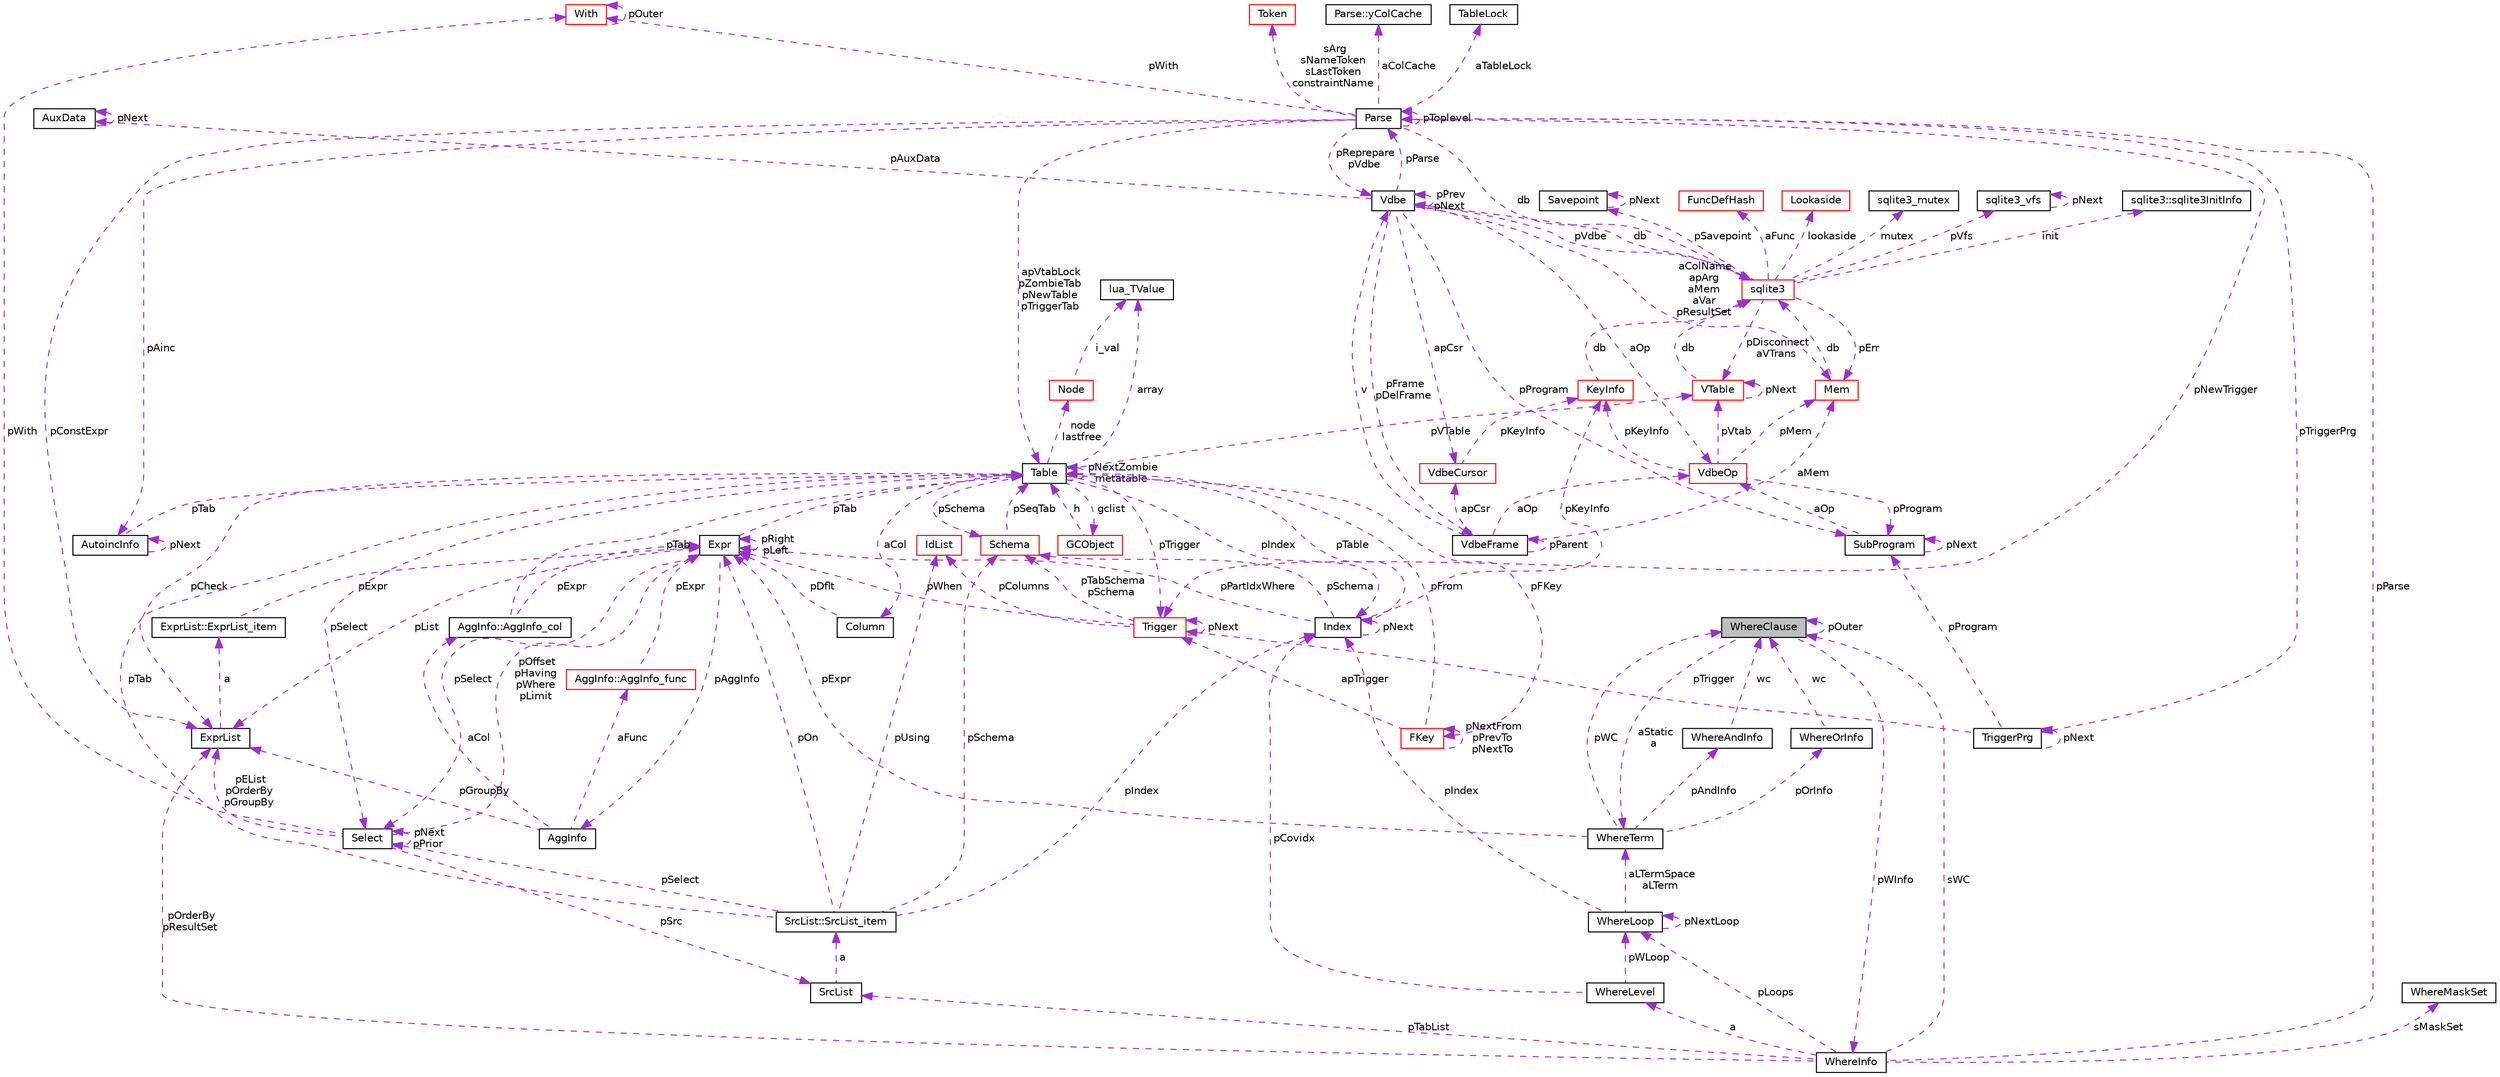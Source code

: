 digraph "WhereClause"
{
  edge [fontname="Helvetica",fontsize="10",labelfontname="Helvetica",labelfontsize="10"];
  node [fontname="Helvetica",fontsize="10",shape=record];
  Node1 [label="WhereClause",height=0.2,width=0.4,color="black", fillcolor="grey75", style="filled", fontcolor="black"];
  Node2 -> Node1 [dir="back",color="darkorchid3",fontsize="10",style="dashed",label=" aStatic\na" ,fontname="Helvetica"];
  Node2 [label="WhereTerm",height=0.2,width=0.4,color="black", fillcolor="white", style="filled",URL="$struct_where_term.html"];
  Node3 -> Node2 [dir="back",color="darkorchid3",fontsize="10",style="dashed",label=" pAndInfo" ,fontname="Helvetica"];
  Node3 [label="WhereAndInfo",height=0.2,width=0.4,color="black", fillcolor="white", style="filled",URL="$struct_where_and_info.html"];
  Node1 -> Node3 [dir="back",color="darkorchid3",fontsize="10",style="dashed",label=" wc" ,fontname="Helvetica"];
  Node4 -> Node2 [dir="back",color="darkorchid3",fontsize="10",style="dashed",label=" pOrInfo" ,fontname="Helvetica"];
  Node4 [label="WhereOrInfo",height=0.2,width=0.4,color="black", fillcolor="white", style="filled",URL="$struct_where_or_info.html"];
  Node1 -> Node4 [dir="back",color="darkorchid3",fontsize="10",style="dashed",label=" wc" ,fontname="Helvetica"];
  Node5 -> Node2 [dir="back",color="darkorchid3",fontsize="10",style="dashed",label=" pExpr" ,fontname="Helvetica"];
  Node5 [label="Expr",height=0.2,width=0.4,color="black", fillcolor="white", style="filled",URL="$struct_expr.html"];
  Node6 -> Node5 [dir="back",color="darkorchid3",fontsize="10",style="dashed",label=" pAggInfo" ,fontname="Helvetica"];
  Node6 [label="AggInfo",height=0.2,width=0.4,color="black", fillcolor="white", style="filled",URL="$struct_agg_info.html"];
  Node7 -> Node6 [dir="back",color="darkorchid3",fontsize="10",style="dashed",label=" aCol" ,fontname="Helvetica"];
  Node7 [label="AggInfo::AggInfo_col",height=0.2,width=0.4,color="black", fillcolor="white", style="filled",URL="$struct_agg_info_1_1_agg_info__col.html"];
  Node5 -> Node7 [dir="back",color="darkorchid3",fontsize="10",style="dashed",label=" pExpr" ,fontname="Helvetica"];
  Node8 -> Node7 [dir="back",color="darkorchid3",fontsize="10",style="dashed",label=" pTab" ,fontname="Helvetica"];
  Node8 [label="Table",height=0.2,width=0.4,color="black", fillcolor="white", style="filled",URL="$struct_table.html"];
  Node9 -> Node8 [dir="back",color="darkorchid3",fontsize="10",style="dashed",label=" node\nlastfree" ,fontname="Helvetica"];
  Node9 [label="Node",height=0.2,width=0.4,color="red", fillcolor="white", style="filled",URL="$struct_node.html"];
  Node10 -> Node9 [dir="back",color="darkorchid3",fontsize="10",style="dashed",label=" i_val" ,fontname="Helvetica"];
  Node10 [label="lua_TValue",height=0.2,width=0.4,color="black", fillcolor="white", style="filled",URL="$structlua___t_value.html"];
  Node11 -> Node8 [dir="back",color="darkorchid3",fontsize="10",style="dashed",label=" pSchema" ,fontname="Helvetica"];
  Node11 [label="Schema",height=0.2,width=0.4,color="red", fillcolor="white", style="filled",URL="$struct_schema.html"];
  Node8 -> Node11 [dir="back",color="darkorchid3",fontsize="10",style="dashed",label=" pSeqTab" ,fontname="Helvetica"];
  Node10 -> Node8 [dir="back",color="darkorchid3",fontsize="10",style="dashed",label=" array" ,fontname="Helvetica"];
  Node12 -> Node8 [dir="back",color="darkorchid3",fontsize="10",style="dashed",label=" aCol" ,fontname="Helvetica"];
  Node12 [label="Column",height=0.2,width=0.4,color="black", fillcolor="white", style="filled",URL="$struct_column.html"];
  Node5 -> Node12 [dir="back",color="darkorchid3",fontsize="10",style="dashed",label=" pDflt" ,fontname="Helvetica"];
  Node13 -> Node8 [dir="back",color="darkorchid3",fontsize="10",style="dashed",label=" pFKey" ,fontname="Helvetica"];
  Node13 [label="FKey",height=0.2,width=0.4,color="red", fillcolor="white", style="filled",URL="$struct_f_key.html"];
  Node13 -> Node13 [dir="back",color="darkorchid3",fontsize="10",style="dashed",label=" pNextFrom\npPrevTo\npNextTo" ,fontname="Helvetica"];
  Node8 -> Node13 [dir="back",color="darkorchid3",fontsize="10",style="dashed",label=" pFrom" ,fontname="Helvetica"];
  Node14 -> Node13 [dir="back",color="darkorchid3",fontsize="10",style="dashed",label=" apTrigger" ,fontname="Helvetica"];
  Node14 [label="Trigger",height=0.2,width=0.4,color="red", fillcolor="white", style="filled",URL="$struct_trigger.html"];
  Node11 -> Node14 [dir="back",color="darkorchid3",fontsize="10",style="dashed",label=" pTabSchema\npSchema" ,fontname="Helvetica"];
  Node5 -> Node14 [dir="back",color="darkorchid3",fontsize="10",style="dashed",label=" pWhen" ,fontname="Helvetica"];
  Node15 -> Node14 [dir="back",color="darkorchid3",fontsize="10",style="dashed",label=" pColumns" ,fontname="Helvetica"];
  Node15 [label="IdList",height=0.2,width=0.4,color="red", fillcolor="white", style="filled",URL="$struct_id_list.html"];
  Node14 -> Node14 [dir="back",color="darkorchid3",fontsize="10",style="dashed",label=" pNext" ,fontname="Helvetica"];
  Node16 -> Node8 [dir="back",color="darkorchid3",fontsize="10",style="dashed",label=" pVTable" ,fontname="Helvetica"];
  Node16 [label="VTable",height=0.2,width=0.4,color="red", fillcolor="white", style="filled",URL="$struct_v_table.html"];
  Node17 -> Node16 [dir="back",color="darkorchid3",fontsize="10",style="dashed",label=" db" ,fontname="Helvetica"];
  Node17 [label="sqlite3",height=0.2,width=0.4,color="red", fillcolor="white", style="filled",URL="$structsqlite3.html"];
  Node18 -> Node17 [dir="back",color="darkorchid3",fontsize="10",style="dashed",label=" pErr" ,fontname="Helvetica"];
  Node18 [label="Mem",height=0.2,width=0.4,color="red", fillcolor="white", style="filled",URL="$struct_mem.html"];
  Node17 -> Node18 [dir="back",color="darkorchid3",fontsize="10",style="dashed",label=" db" ,fontname="Helvetica"];
  Node19 -> Node17 [dir="back",color="darkorchid3",fontsize="10",style="dashed",label=" pVdbe" ,fontname="Helvetica"];
  Node19 [label="Vdbe",height=0.2,width=0.4,color="black", fillcolor="white", style="filled",URL="$struct_vdbe.html"];
  Node19 -> Node19 [dir="back",color="darkorchid3",fontsize="10",style="dashed",label=" pPrev\npNext" ,fontname="Helvetica"];
  Node18 -> Node19 [dir="back",color="darkorchid3",fontsize="10",style="dashed",label=" aColName\napArg\naMem\naVar\npResultSet" ,fontname="Helvetica"];
  Node17 -> Node19 [dir="back",color="darkorchid3",fontsize="10",style="dashed",label=" db" ,fontname="Helvetica"];
  Node20 -> Node19 [dir="back",color="darkorchid3",fontsize="10",style="dashed",label=" pFrame\npDelFrame" ,fontname="Helvetica"];
  Node20 [label="VdbeFrame",height=0.2,width=0.4,color="black", fillcolor="white", style="filled",URL="$struct_vdbe_frame.html"];
  Node18 -> Node20 [dir="back",color="darkorchid3",fontsize="10",style="dashed",label=" aMem" ,fontname="Helvetica"];
  Node19 -> Node20 [dir="back",color="darkorchid3",fontsize="10",style="dashed",label=" v" ,fontname="Helvetica"];
  Node20 -> Node20 [dir="back",color="darkorchid3",fontsize="10",style="dashed",label=" pParent" ,fontname="Helvetica"];
  Node21 -> Node20 [dir="back",color="darkorchid3",fontsize="10",style="dashed",label=" apCsr" ,fontname="Helvetica"];
  Node21 [label="VdbeCursor",height=0.2,width=0.4,color="red", fillcolor="white", style="filled",URL="$struct_vdbe_cursor.html"];
  Node22 -> Node21 [dir="back",color="darkorchid3",fontsize="10",style="dashed",label=" pKeyInfo" ,fontname="Helvetica"];
  Node22 [label="KeyInfo",height=0.2,width=0.4,color="red", fillcolor="white", style="filled",URL="$struct_key_info.html"];
  Node17 -> Node22 [dir="back",color="darkorchid3",fontsize="10",style="dashed",label=" db" ,fontname="Helvetica"];
  Node23 -> Node20 [dir="back",color="darkorchid3",fontsize="10",style="dashed",label=" aOp" ,fontname="Helvetica"];
  Node23 [label="VdbeOp",height=0.2,width=0.4,color="red", fillcolor="white", style="filled",URL="$struct_vdbe_op.html"];
  Node18 -> Node23 [dir="back",color="darkorchid3",fontsize="10",style="dashed",label=" pMem" ,fontname="Helvetica"];
  Node16 -> Node23 [dir="back",color="darkorchid3",fontsize="10",style="dashed",label=" pVtab" ,fontname="Helvetica"];
  Node24 -> Node23 [dir="back",color="darkorchid3",fontsize="10",style="dashed",label=" pProgram" ,fontname="Helvetica"];
  Node24 [label="SubProgram",height=0.2,width=0.4,color="black", fillcolor="white", style="filled",URL="$struct_sub_program.html"];
  Node24 -> Node24 [dir="back",color="darkorchid3",fontsize="10",style="dashed",label=" pNext" ,fontname="Helvetica"];
  Node23 -> Node24 [dir="back",color="darkorchid3",fontsize="10",style="dashed",label=" aOp" ,fontname="Helvetica"];
  Node22 -> Node23 [dir="back",color="darkorchid3",fontsize="10",style="dashed",label=" pKeyInfo" ,fontname="Helvetica"];
  Node25 -> Node19 [dir="back",color="darkorchid3",fontsize="10",style="dashed",label=" pAuxData" ,fontname="Helvetica"];
  Node25 [label="AuxData",height=0.2,width=0.4,color="black", fillcolor="white", style="filled",URL="$struct_aux_data.html"];
  Node25 -> Node25 [dir="back",color="darkorchid3",fontsize="10",style="dashed",label=" pNext" ,fontname="Helvetica"];
  Node24 -> Node19 [dir="back",color="darkorchid3",fontsize="10",style="dashed",label=" pProgram" ,fontname="Helvetica"];
  Node21 -> Node19 [dir="back",color="darkorchid3",fontsize="10",style="dashed",label=" apCsr" ,fontname="Helvetica"];
  Node26 -> Node19 [dir="back",color="darkorchid3",fontsize="10",style="dashed",label=" pParse" ,fontname="Helvetica"];
  Node26 [label="Parse",height=0.2,width=0.4,color="black", fillcolor="white", style="filled",URL="$struct_parse.html"];
  Node19 -> Node26 [dir="back",color="darkorchid3",fontsize="10",style="dashed",label=" pReprepare\npVdbe" ,fontname="Helvetica"];
  Node17 -> Node26 [dir="back",color="darkorchid3",fontsize="10",style="dashed",label=" db" ,fontname="Helvetica"];
  Node27 -> Node26 [dir="back",color="darkorchid3",fontsize="10",style="dashed",label=" aTableLock" ,fontname="Helvetica"];
  Node27 [label="TableLock",height=0.2,width=0.4,color="black", fillcolor="white", style="filled",URL="$struct_table_lock.html"];
  Node28 -> Node26 [dir="back",color="darkorchid3",fontsize="10",style="dashed",label=" sArg\nsNameToken\nsLastToken\nconstraintName" ,fontname="Helvetica"];
  Node28 [label="Token",height=0.2,width=0.4,color="red", fillcolor="white", style="filled",URL="$struct_token.html"];
  Node29 -> Node26 [dir="back",color="darkorchid3",fontsize="10",style="dashed",label=" pWith" ,fontname="Helvetica"];
  Node29 [label="With",height=0.2,width=0.4,color="red", fillcolor="white", style="filled",URL="$struct_with.html"];
  Node29 -> Node29 [dir="back",color="darkorchid3",fontsize="10",style="dashed",label=" pOuter" ,fontname="Helvetica"];
  Node30 -> Node26 [dir="back",color="darkorchid3",fontsize="10",style="dashed",label=" aColCache" ,fontname="Helvetica"];
  Node30 [label="Parse::yColCache",height=0.2,width=0.4,color="black", fillcolor="white", style="filled",URL="$struct_parse_1_1y_col_cache.html"];
  Node8 -> Node26 [dir="back",color="darkorchid3",fontsize="10",style="dashed",label=" apVtabLock\npZombieTab\npNewTable\npTriggerTab" ,fontname="Helvetica"];
  Node14 -> Node26 [dir="back",color="darkorchid3",fontsize="10",style="dashed",label=" pNewTrigger" ,fontname="Helvetica"];
  Node31 -> Node26 [dir="back",color="darkorchid3",fontsize="10",style="dashed",label=" pTriggerPrg" ,fontname="Helvetica"];
  Node31 [label="TriggerPrg",height=0.2,width=0.4,color="black", fillcolor="white", style="filled",URL="$struct_trigger_prg.html"];
  Node24 -> Node31 [dir="back",color="darkorchid3",fontsize="10",style="dashed",label=" pProgram" ,fontname="Helvetica"];
  Node14 -> Node31 [dir="back",color="darkorchid3",fontsize="10",style="dashed",label=" pTrigger" ,fontname="Helvetica"];
  Node31 -> Node31 [dir="back",color="darkorchid3",fontsize="10",style="dashed",label=" pNext" ,fontname="Helvetica"];
  Node32 -> Node26 [dir="back",color="darkorchid3",fontsize="10",style="dashed",label=" pAinc" ,fontname="Helvetica"];
  Node32 [label="AutoincInfo",height=0.2,width=0.4,color="black", fillcolor="white", style="filled",URL="$struct_autoinc_info.html"];
  Node8 -> Node32 [dir="back",color="darkorchid3",fontsize="10",style="dashed",label=" pTab" ,fontname="Helvetica"];
  Node32 -> Node32 [dir="back",color="darkorchid3",fontsize="10",style="dashed",label=" pNext" ,fontname="Helvetica"];
  Node33 -> Node26 [dir="back",color="darkorchid3",fontsize="10",style="dashed",label=" pConstExpr" ,fontname="Helvetica"];
  Node33 [label="ExprList",height=0.2,width=0.4,color="black", fillcolor="white", style="filled",URL="$struct_expr_list.html"];
  Node34 -> Node33 [dir="back",color="darkorchid3",fontsize="10",style="dashed",label=" a" ,fontname="Helvetica"];
  Node34 [label="ExprList::ExprList_item",height=0.2,width=0.4,color="black", fillcolor="white", style="filled",URL="$struct_expr_list_1_1_expr_list__item.html"];
  Node5 -> Node34 [dir="back",color="darkorchid3",fontsize="10",style="dashed",label=" pExpr" ,fontname="Helvetica"];
  Node26 -> Node26 [dir="back",color="darkorchid3",fontsize="10",style="dashed",label=" pToplevel" ,fontname="Helvetica"];
  Node23 -> Node19 [dir="back",color="darkorchid3",fontsize="10",style="dashed",label=" aOp" ,fontname="Helvetica"];
  Node35 -> Node17 [dir="back",color="darkorchid3",fontsize="10",style="dashed",label=" pSavepoint" ,fontname="Helvetica"];
  Node35 [label="Savepoint",height=0.2,width=0.4,color="black", fillcolor="white", style="filled",URL="$struct_savepoint.html"];
  Node35 -> Node35 [dir="back",color="darkorchid3",fontsize="10",style="dashed",label=" pNext" ,fontname="Helvetica"];
  Node36 -> Node17 [dir="back",color="darkorchid3",fontsize="10",style="dashed",label=" aFunc" ,fontname="Helvetica"];
  Node36 [label="FuncDefHash",height=0.2,width=0.4,color="red", fillcolor="white", style="filled",URL="$struct_func_def_hash.html"];
  Node37 -> Node17 [dir="back",color="darkorchid3",fontsize="10",style="dashed",label=" lookaside" ,fontname="Helvetica"];
  Node37 [label="Lookaside",height=0.2,width=0.4,color="red", fillcolor="white", style="filled",URL="$struct_lookaside.html"];
  Node38 -> Node17 [dir="back",color="darkorchid3",fontsize="10",style="dashed",label=" mutex" ,fontname="Helvetica"];
  Node38 [label="sqlite3_mutex",height=0.2,width=0.4,color="black", fillcolor="white", style="filled",URL="$structsqlite3__mutex.html"];
  Node39 -> Node17 [dir="back",color="darkorchid3",fontsize="10",style="dashed",label=" pVfs" ,fontname="Helvetica"];
  Node39 [label="sqlite3_vfs",height=0.2,width=0.4,color="black", fillcolor="white", style="filled",URL="$structsqlite3__vfs.html"];
  Node39 -> Node39 [dir="back",color="darkorchid3",fontsize="10",style="dashed",label=" pNext" ,fontname="Helvetica"];
  Node40 -> Node17 [dir="back",color="darkorchid3",fontsize="10",style="dashed",label=" init" ,fontname="Helvetica"];
  Node40 [label="sqlite3::sqlite3InitInfo",height=0.2,width=0.4,color="black", fillcolor="white", style="filled",URL="$structsqlite3_1_1sqlite3_init_info.html"];
  Node16 -> Node17 [dir="back",color="darkorchid3",fontsize="10",style="dashed",label=" pDisconnect\naVTrans" ,fontname="Helvetica"];
  Node16 -> Node16 [dir="back",color="darkorchid3",fontsize="10",style="dashed",label=" pNext" ,fontname="Helvetica"];
  Node8 -> Node8 [dir="back",color="darkorchid3",fontsize="10",style="dashed",label=" pNextZombie\nmetatable" ,fontname="Helvetica"];
  Node14 -> Node8 [dir="back",color="darkorchid3",fontsize="10",style="dashed",label=" pTrigger" ,fontname="Helvetica"];
  Node41 -> Node8 [dir="back",color="darkorchid3",fontsize="10",style="dashed",label=" pSelect" ,fontname="Helvetica"];
  Node41 [label="Select",height=0.2,width=0.4,color="black", fillcolor="white", style="filled",URL="$struct_select.html"];
  Node5 -> Node41 [dir="back",color="darkorchid3",fontsize="10",style="dashed",label=" pOffset\npHaving\npWhere\npLimit" ,fontname="Helvetica"];
  Node29 -> Node41 [dir="back",color="darkorchid3",fontsize="10",style="dashed",label=" pWith" ,fontname="Helvetica"];
  Node41 -> Node41 [dir="back",color="darkorchid3",fontsize="10",style="dashed",label=" pNext\npPrior" ,fontname="Helvetica"];
  Node42 -> Node41 [dir="back",color="darkorchid3",fontsize="10",style="dashed",label=" pSrc" ,fontname="Helvetica"];
  Node42 [label="SrcList",height=0.2,width=0.4,color="black", fillcolor="white", style="filled",URL="$struct_src_list.html"];
  Node43 -> Node42 [dir="back",color="darkorchid3",fontsize="10",style="dashed",label=" a" ,fontname="Helvetica"];
  Node43 [label="SrcList::SrcList_item",height=0.2,width=0.4,color="black", fillcolor="white", style="filled",URL="$struct_src_list_1_1_src_list__item.html"];
  Node11 -> Node43 [dir="back",color="darkorchid3",fontsize="10",style="dashed",label=" pSchema" ,fontname="Helvetica"];
  Node5 -> Node43 [dir="back",color="darkorchid3",fontsize="10",style="dashed",label=" pOn" ,fontname="Helvetica"];
  Node15 -> Node43 [dir="back",color="darkorchid3",fontsize="10",style="dashed",label=" pUsing" ,fontname="Helvetica"];
  Node8 -> Node43 [dir="back",color="darkorchid3",fontsize="10",style="dashed",label=" pTab" ,fontname="Helvetica"];
  Node41 -> Node43 [dir="back",color="darkorchid3",fontsize="10",style="dashed",label=" pSelect" ,fontname="Helvetica"];
  Node44 -> Node43 [dir="back",color="darkorchid3",fontsize="10",style="dashed",label=" pIndex" ,fontname="Helvetica"];
  Node44 [label="Index",height=0.2,width=0.4,color="black", fillcolor="white", style="filled",URL="$struct_index.html"];
  Node11 -> Node44 [dir="back",color="darkorchid3",fontsize="10",style="dashed",label=" pSchema" ,fontname="Helvetica"];
  Node5 -> Node44 [dir="back",color="darkorchid3",fontsize="10",style="dashed",label=" pPartIdxWhere" ,fontname="Helvetica"];
  Node8 -> Node44 [dir="back",color="darkorchid3",fontsize="10",style="dashed",label=" pTable" ,fontname="Helvetica"];
  Node22 -> Node44 [dir="back",color="darkorchid3",fontsize="10",style="dashed",label=" pKeyInfo" ,fontname="Helvetica"];
  Node44 -> Node44 [dir="back",color="darkorchid3",fontsize="10",style="dashed",label=" pNext" ,fontname="Helvetica"];
  Node33 -> Node41 [dir="back",color="darkorchid3",fontsize="10",style="dashed",label=" pEList\npOrderBy\npGroupBy" ,fontname="Helvetica"];
  Node45 -> Node8 [dir="back",color="darkorchid3",fontsize="10",style="dashed",label=" gclist" ,fontname="Helvetica"];
  Node45 [label="GCObject",height=0.2,width=0.4,color="red", fillcolor="white", style="filled",URL="$union_g_c_object.html"];
  Node8 -> Node45 [dir="back",color="darkorchid3",fontsize="10",style="dashed",label=" h" ,fontname="Helvetica"];
  Node33 -> Node8 [dir="back",color="darkorchid3",fontsize="10",style="dashed",label=" pCheck" ,fontname="Helvetica"];
  Node44 -> Node8 [dir="back",color="darkorchid3",fontsize="10",style="dashed",label=" pIndex" ,fontname="Helvetica"];
  Node46 -> Node6 [dir="back",color="darkorchid3",fontsize="10",style="dashed",label=" aFunc" ,fontname="Helvetica"];
  Node46 [label="AggInfo::AggInfo_func",height=0.2,width=0.4,color="red", fillcolor="white", style="filled",URL="$struct_agg_info_1_1_agg_info__func.html"];
  Node5 -> Node46 [dir="back",color="darkorchid3",fontsize="10",style="dashed",label=" pExpr" ,fontname="Helvetica"];
  Node33 -> Node6 [dir="back",color="darkorchid3",fontsize="10",style="dashed",label=" pGroupBy" ,fontname="Helvetica"];
  Node5 -> Node5 [dir="back",color="darkorchid3",fontsize="10",style="dashed",label=" pRight\npLeft" ,fontname="Helvetica"];
  Node8 -> Node5 [dir="back",color="darkorchid3",fontsize="10",style="dashed",label=" pTab" ,fontname="Helvetica"];
  Node41 -> Node5 [dir="back",color="darkorchid3",fontsize="10",style="dashed",label=" pSelect" ,fontname="Helvetica"];
  Node33 -> Node5 [dir="back",color="darkorchid3",fontsize="10",style="dashed",label=" pList" ,fontname="Helvetica"];
  Node1 -> Node2 [dir="back",color="darkorchid3",fontsize="10",style="dashed",label=" pWC" ,fontname="Helvetica"];
  Node47 -> Node1 [dir="back",color="darkorchid3",fontsize="10",style="dashed",label=" pWInfo" ,fontname="Helvetica"];
  Node47 [label="WhereInfo",height=0.2,width=0.4,color="black", fillcolor="white", style="filled",URL="$struct_where_info.html"];
  Node48 -> Node47 [dir="back",color="darkorchid3",fontsize="10",style="dashed",label=" pLoops" ,fontname="Helvetica"];
  Node48 [label="WhereLoop",height=0.2,width=0.4,color="black", fillcolor="white", style="filled",URL="$struct_where_loop.html"];
  Node48 -> Node48 [dir="back",color="darkorchid3",fontsize="10",style="dashed",label=" pNextLoop" ,fontname="Helvetica"];
  Node2 -> Node48 [dir="back",color="darkorchid3",fontsize="10",style="dashed",label=" aLTermSpace\naLTerm" ,fontname="Helvetica"];
  Node44 -> Node48 [dir="back",color="darkorchid3",fontsize="10",style="dashed",label=" pIndex" ,fontname="Helvetica"];
  Node1 -> Node47 [dir="back",color="darkorchid3",fontsize="10",style="dashed",label=" sWC" ,fontname="Helvetica"];
  Node49 -> Node47 [dir="back",color="darkorchid3",fontsize="10",style="dashed",label=" a" ,fontname="Helvetica"];
  Node49 [label="WhereLevel",height=0.2,width=0.4,color="black", fillcolor="white", style="filled",URL="$struct_where_level.html"];
  Node48 -> Node49 [dir="back",color="darkorchid3",fontsize="10",style="dashed",label=" pWLoop" ,fontname="Helvetica"];
  Node44 -> Node49 [dir="back",color="darkorchid3",fontsize="10",style="dashed",label=" pCovidx" ,fontname="Helvetica"];
  Node50 -> Node47 [dir="back",color="darkorchid3",fontsize="10",style="dashed",label=" sMaskSet" ,fontname="Helvetica"];
  Node50 [label="WhereMaskSet",height=0.2,width=0.4,color="black", fillcolor="white", style="filled",URL="$struct_where_mask_set.html"];
  Node42 -> Node47 [dir="back",color="darkorchid3",fontsize="10",style="dashed",label=" pTabList" ,fontname="Helvetica"];
  Node33 -> Node47 [dir="back",color="darkorchid3",fontsize="10",style="dashed",label=" pOrderBy\npResultSet" ,fontname="Helvetica"];
  Node26 -> Node47 [dir="back",color="darkorchid3",fontsize="10",style="dashed",label=" pParse" ,fontname="Helvetica"];
  Node1 -> Node1 [dir="back",color="darkorchid3",fontsize="10",style="dashed",label=" pOuter" ,fontname="Helvetica"];
}
